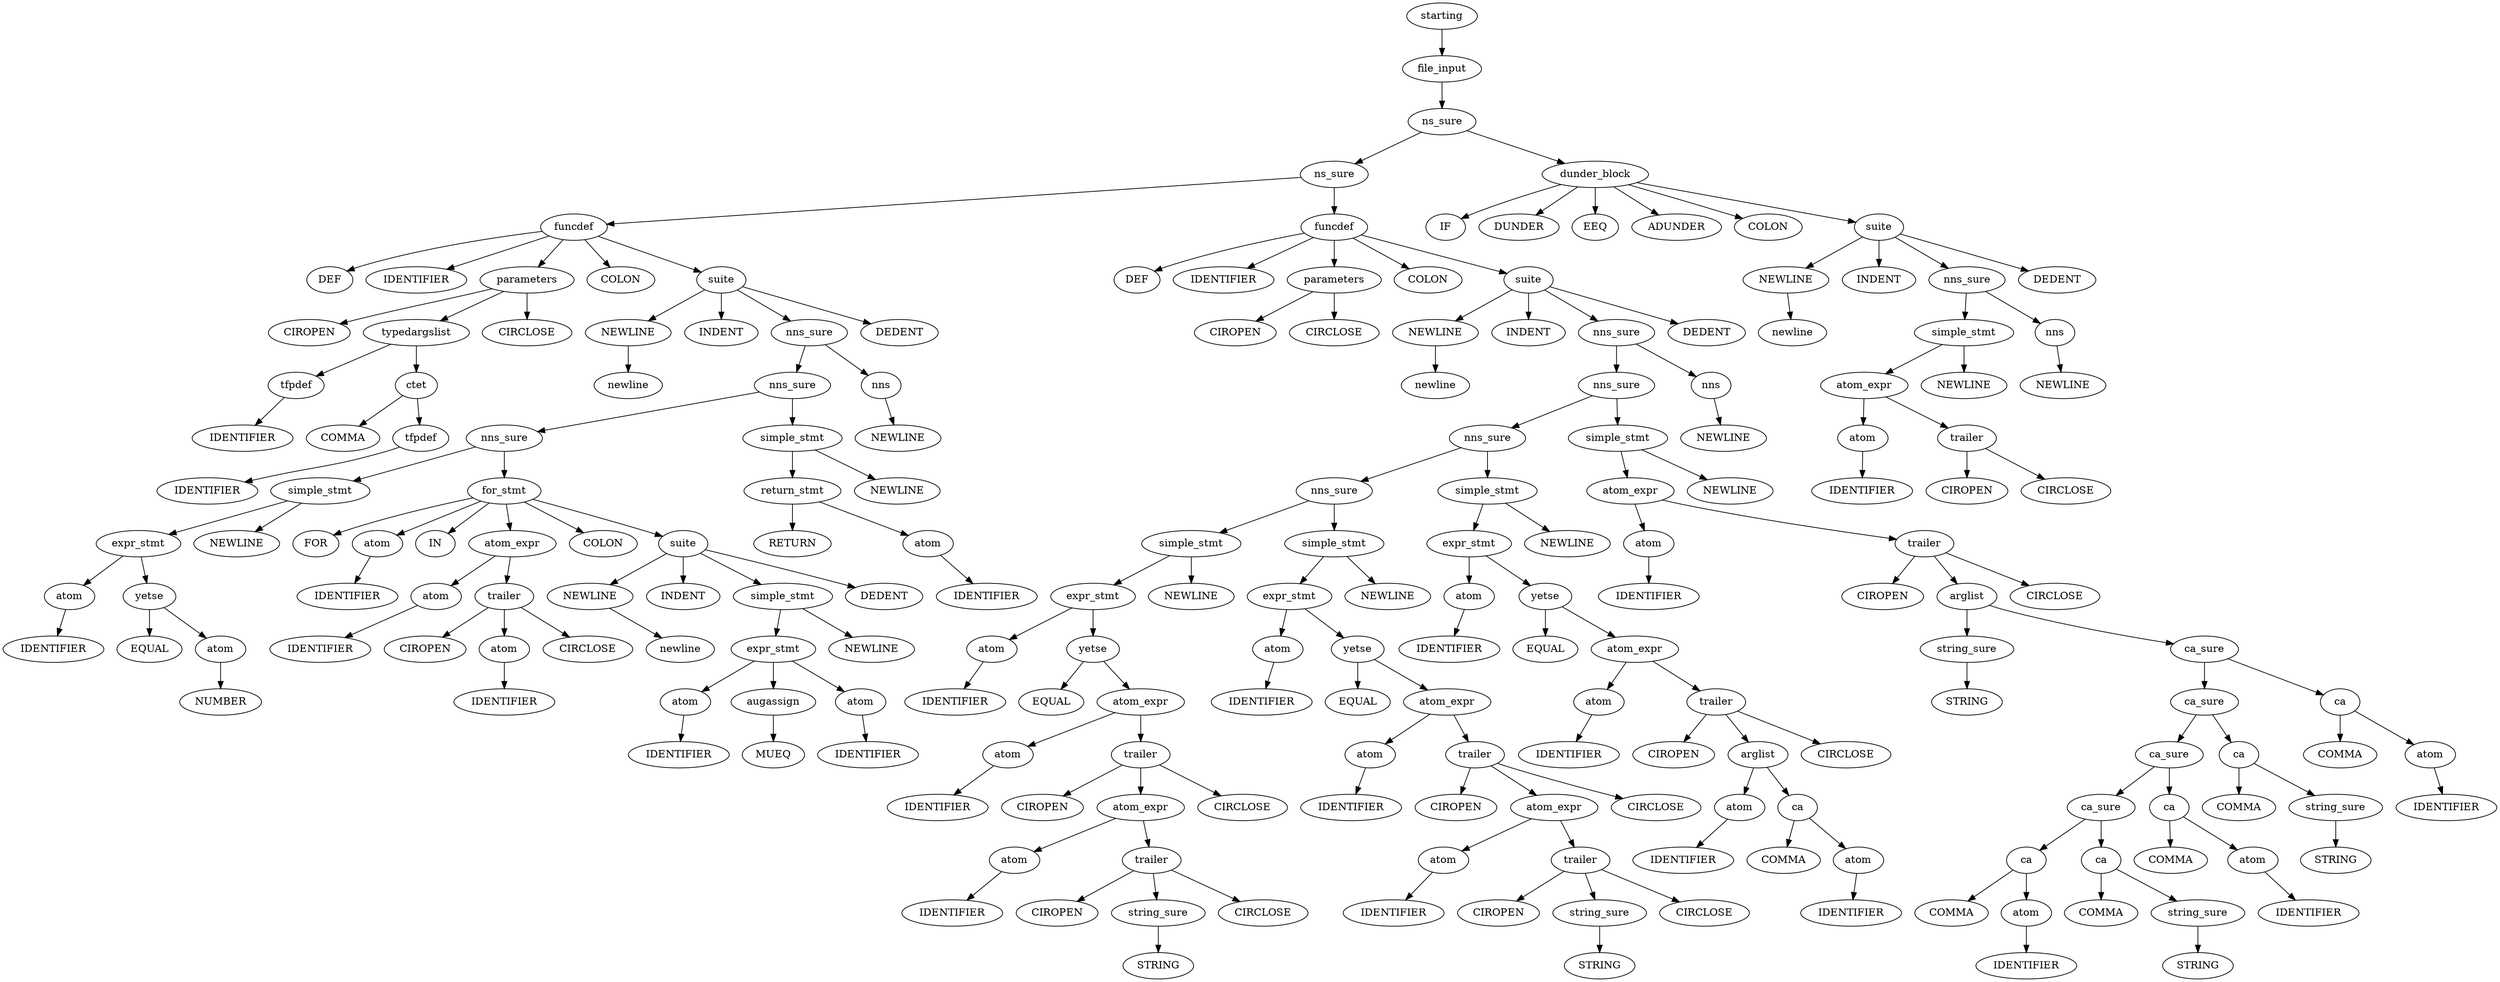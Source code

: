 digraph ASTVisual {
 ordering = out ;
10 [ label="tfpdef"]
20 [ label="IDENTIFIER"]
30 [ label="tfpdef"]
40 [ label="IDENTIFIER"]
50 [ label="ctet"]
60 [ label="COMMA"]
70 [ label="typedargslist"]
80 [ label="parameters"]
90 [ label="CIROPEN"]
100 [ label="CIRCLOSE"]
110 [ label="NEWLINE"]
120 [ label="newline"]
130 [ label="atom"]
140 [ label="IDENTIFIER"]
150 [ label="atom"]
160 [ label="NUMBER"]
170 [ label="yetse"]
180 [ label="EQUAL"]
190 [ label="expr_stmt"]
200 [ label="simple_stmt"]
210 [ label="NEWLINE"]
220 [ label="atom"]
230 [ label="IDENTIFIER"]
240 [ label="atom"]
250 [ label="IDENTIFIER"]
260 [ label="atom"]
270 [ label="IDENTIFIER"]
280 [ label="trailer"]
290 [ label="CIROPEN"]
300 [ label="CIRCLOSE"]
310 [ label="atom_expr"]
320 [ label="NEWLINE"]
330 [ label="newline"]
340 [ label="atom"]
350 [ label="IDENTIFIER"]
360 [ label="augassign"]
370 [ label="MUEQ"]
380 [ label="atom"]
390 [ label="IDENTIFIER"]
400 [ label="expr_stmt"]
410 [ label="simple_stmt"]
420 [ label="NEWLINE"]
430 [ label="suite"]
440 [ label="INDENT"]
450 [ label="DEDENT"]
460 [ label="for_stmt"]
470 [ label="FOR"]
480 [ label="IN"]
490 [ label="COLON"]
500 [ label="nns_sure"]
510 [ label="atom"]
520 [ label="IDENTIFIER"]
530 [ label="return_stmt"]
540 [ label="RETURN"]
550 [ label="simple_stmt"]
560 [ label="NEWLINE"]
570 [ label="nns_sure"]
580 [ label="nns"]
590 [ label="NEWLINE"]
600 [ label="nns_sure"]
610 [ label="suite"]
620 [ label="INDENT"]
630 [ label="DEDENT"]
640 [ label="funcdef"]
650 [ label="DEF"]
660 [ label="IDENTIFIER"]
670 [ label="COLON"]
680 [ label="parameters"]
690 [ label="CIROPEN"]
700 [ label="CIRCLOSE"]
710 [ label="NEWLINE"]
720 [ label="newline"]
730 [ label="atom"]
740 [ label="IDENTIFIER"]
750 [ label="atom"]
760 [ label="IDENTIFIER"]
770 [ label="atom"]
780 [ label="IDENTIFIER"]
790 [ label="string_sure"]
800 [ label="STRING"]
810 [ label="trailer"]
820 [ label="CIROPEN"]
830 [ label="CIRCLOSE"]
840 [ label="atom_expr"]
850 [ label="trailer"]
860 [ label="CIROPEN"]
870 [ label="CIRCLOSE"]
880 [ label="atom_expr"]
890 [ label="yetse"]
900 [ label="EQUAL"]
910 [ label="expr_stmt"]
920 [ label="simple_stmt"]
930 [ label="NEWLINE"]
940 [ label="atom"]
950 [ label="IDENTIFIER"]
960 [ label="atom"]
970 [ label="IDENTIFIER"]
980 [ label="atom"]
990 [ label="IDENTIFIER"]
1000 [ label="string_sure"]
1010 [ label="STRING"]
1020 [ label="trailer"]
1030 [ label="CIROPEN"]
1040 [ label="CIRCLOSE"]
1050 [ label="atom_expr"]
1060 [ label="trailer"]
1070 [ label="CIROPEN"]
1080 [ label="CIRCLOSE"]
1090 [ label="atom_expr"]
1100 [ label="yetse"]
1110 [ label="EQUAL"]
1120 [ label="expr_stmt"]
1130 [ label="simple_stmt"]
1140 [ label="NEWLINE"]
1150 [ label="nns_sure"]
1160 [ label="atom"]
1170 [ label="IDENTIFIER"]
1180 [ label="atom"]
1190 [ label="IDENTIFIER"]
1200 [ label="atom"]
1210 [ label="IDENTIFIER"]
1220 [ label="atom"]
1230 [ label="IDENTIFIER"]
1240 [ label="ca"]
1250 [ label="COMMA"]
1260 [ label="arglist"]
1270 [ label="trailer"]
1280 [ label="CIROPEN"]
1290 [ label="CIRCLOSE"]
1300 [ label="atom_expr"]
1310 [ label="yetse"]
1320 [ label="EQUAL"]
1330 [ label="expr_stmt"]
1340 [ label="simple_stmt"]
1350 [ label="NEWLINE"]
1360 [ label="nns_sure"]
1370 [ label="atom"]
1380 [ label="IDENTIFIER"]
1390 [ label="string_sure"]
1400 [ label="STRING"]
1410 [ label="atom"]
1420 [ label="IDENTIFIER"]
1430 [ label="ca"]
1440 [ label="COMMA"]
1450 [ label="string_sure"]
1460 [ label="STRING"]
1470 [ label="ca"]
1480 [ label="COMMA"]
1490 [ label="ca_sure"]
1500 [ label="atom"]
1510 [ label="IDENTIFIER"]
1520 [ label="ca"]
1530 [ label="COMMA"]
1540 [ label="ca_sure"]
1550 [ label="string_sure"]
1560 [ label="STRING"]
1570 [ label="ca"]
1580 [ label="COMMA"]
1590 [ label="ca_sure"]
1600 [ label="atom"]
1610 [ label="IDENTIFIER"]
1620 [ label="ca"]
1630 [ label="COMMA"]
1640 [ label="ca_sure"]
1650 [ label="arglist"]
1660 [ label="trailer"]
1670 [ label="CIROPEN"]
1680 [ label="CIRCLOSE"]
1690 [ label="atom_expr"]
1700 [ label="simple_stmt"]
1710 [ label="NEWLINE"]
1720 [ label="nns_sure"]
1730 [ label="nns"]
1740 [ label="NEWLINE"]
1750 [ label="nns_sure"]
1760 [ label="suite"]
1770 [ label="INDENT"]
1780 [ label="DEDENT"]
1790 [ label="funcdef"]
1800 [ label="DEF"]
1810 [ label="IDENTIFIER"]
1820 [ label="COLON"]
1830 [ label="ns_sure"]
1840 [ label="NEWLINE"]
1850 [ label="newline"]
1860 [ label="atom"]
1870 [ label="IDENTIFIER"]
1880 [ label="trailer"]
1890 [ label="CIROPEN"]
1900 [ label="CIRCLOSE"]
1910 [ label="atom_expr"]
1920 [ label="simple_stmt"]
1930 [ label="NEWLINE"]
1940 [ label="nns"]
1950 [ label="NEWLINE"]
1960 [ label="nns_sure"]
1970 [ label="suite"]
1980 [ label="INDENT"]
1990 [ label="DEDENT"]
2000 [ label="dunder_block"]
2010 [ label="IF"]
2020 [ label="DUNDER"]
2030 [ label="EEQ"]
2040 [ label="ADUNDER"]
2050 [ label="COLON"]
2060 [ label="ns_sure"]
2070 [ label="file_input"]
2080 [ label="starting"]
10 -> 20[ label=""]
30 -> 40[ label=""]
50 -> 60[ label=""]
50 -> 30[ label=""]
70 -> 10[ label=""]
70 -> 50[ label=""]
80 -> 90[ label=""]
80 -> 70[ label=""]
80 -> 100[ label=""]
110 -> 120[ label=""]
130 -> 140[ label=""]
150 -> 160[ label=""]
170 -> 180[ label=""]
170 -> 150[ label=""]
190 -> 130[ label=""]
190 -> 170[ label=""]
200 -> 190[ label=""]
200 -> 210[ label=""]
220 -> 230[ label=""]
240 -> 250[ label=""]
260 -> 270[ label=""]
280 -> 290[ label=""]
280 -> 260[ label=""]
280 -> 300[ label=""]
310 -> 240[ label=""]
310 -> 280[ label=""]
320 -> 330[ label=""]
340 -> 350[ label=""]
360 -> 370[ label=""]
380 -> 390[ label=""]
400 -> 340[ label=""]
400 -> 360[ label=""]
400 -> 380[ label=""]
410 -> 400[ label=""]
410 -> 420[ label=""]
430 -> 320[ label=""]
430 -> 440[ label=""]
430 -> 410[ label=""]
430 -> 450[ label=""]
460 -> 470[ label=""]
460 -> 220[ label=""]
460 -> 480[ label=""]
460 -> 310[ label=""]
460 -> 490[ label=""]
460 -> 430[ label=""]
500 -> 200[ label=""]
500 -> 460[ label=""]
510 -> 520[ label=""]
530 -> 540[ label=""]
530 -> 510[ label=""]
550 -> 530[ label=""]
550 -> 560[ label=""]
570 -> 500[ label=""]
570 -> 550[ label=""]
580 -> 590[ label=""]
600 -> 570[ label=""]
600 -> 580[ label=""]
610 -> 110[ label=""]
610 -> 620[ label=""]
610 -> 600[ label=""]
610 -> 630[ label=""]
640 -> 650[ label=""]
640 -> 660[ label=""]
640 -> 80[ label=""]
640 -> 670[ label=""]
640 -> 610[ label=""]
680 -> 690[ label=""]
680 -> 700[ label=""]
710 -> 720[ label=""]
730 -> 740[ label=""]
750 -> 760[ label=""]
770 -> 780[ label=""]
790 -> 800[ label=""]
810 -> 820[ label=""]
810 -> 790[ label=""]
810 -> 830[ label=""]
840 -> 770[ label=""]
840 -> 810[ label=""]
850 -> 860[ label=""]
850 -> 840[ label=""]
850 -> 870[ label=""]
880 -> 750[ label=""]
880 -> 850[ label=""]
890 -> 900[ label=""]
890 -> 880[ label=""]
910 -> 730[ label=""]
910 -> 890[ label=""]
920 -> 910[ label=""]
920 -> 930[ label=""]
940 -> 950[ label=""]
960 -> 970[ label=""]
980 -> 990[ label=""]
1000 -> 1010[ label=""]
1020 -> 1030[ label=""]
1020 -> 1000[ label=""]
1020 -> 1040[ label=""]
1050 -> 980[ label=""]
1050 -> 1020[ label=""]
1060 -> 1070[ label=""]
1060 -> 1050[ label=""]
1060 -> 1080[ label=""]
1090 -> 960[ label=""]
1090 -> 1060[ label=""]
1100 -> 1110[ label=""]
1100 -> 1090[ label=""]
1120 -> 940[ label=""]
1120 -> 1100[ label=""]
1130 -> 1120[ label=""]
1130 -> 1140[ label=""]
1150 -> 920[ label=""]
1150 -> 1130[ label=""]
1160 -> 1170[ label=""]
1180 -> 1190[ label=""]
1200 -> 1210[ label=""]
1220 -> 1230[ label=""]
1240 -> 1250[ label=""]
1240 -> 1220[ label=""]
1260 -> 1200[ label=""]
1260 -> 1240[ label=""]
1270 -> 1280[ label=""]
1270 -> 1260[ label=""]
1270 -> 1290[ label=""]
1300 -> 1180[ label=""]
1300 -> 1270[ label=""]
1310 -> 1320[ label=""]
1310 -> 1300[ label=""]
1330 -> 1160[ label=""]
1330 -> 1310[ label=""]
1340 -> 1330[ label=""]
1340 -> 1350[ label=""]
1360 -> 1150[ label=""]
1360 -> 1340[ label=""]
1370 -> 1380[ label=""]
1390 -> 1400[ label=""]
1410 -> 1420[ label=""]
1430 -> 1440[ label=""]
1430 -> 1410[ label=""]
1450 -> 1460[ label=""]
1470 -> 1480[ label=""]
1470 -> 1450[ label=""]
1490 -> 1430[ label=""]
1490 -> 1470[ label=""]
1500 -> 1510[ label=""]
1520 -> 1530[ label=""]
1520 -> 1500[ label=""]
1540 -> 1490[ label=""]
1540 -> 1520[ label=""]
1550 -> 1560[ label=""]
1570 -> 1580[ label=""]
1570 -> 1550[ label=""]
1590 -> 1540[ label=""]
1590 -> 1570[ label=""]
1600 -> 1610[ label=""]
1620 -> 1630[ label=""]
1620 -> 1600[ label=""]
1640 -> 1590[ label=""]
1640 -> 1620[ label=""]
1650 -> 1390[ label=""]
1650 -> 1640[ label=""]
1660 -> 1670[ label=""]
1660 -> 1650[ label=""]
1660 -> 1680[ label=""]
1690 -> 1370[ label=""]
1690 -> 1660[ label=""]
1700 -> 1690[ label=""]
1700 -> 1710[ label=""]
1720 -> 1360[ label=""]
1720 -> 1700[ label=""]
1730 -> 1740[ label=""]
1750 -> 1720[ label=""]
1750 -> 1730[ label=""]
1760 -> 710[ label=""]
1760 -> 1770[ label=""]
1760 -> 1750[ label=""]
1760 -> 1780[ label=""]
1790 -> 1800[ label=""]
1790 -> 1810[ label=""]
1790 -> 680[ label=""]
1790 -> 1820[ label=""]
1790 -> 1760[ label=""]
1830 -> 640[ label=""]
1830 -> 1790[ label=""]
1840 -> 1850[ label=""]
1860 -> 1870[ label=""]
1880 -> 1890[ label=""]
1880 -> 1900[ label=""]
1910 -> 1860[ label=""]
1910 -> 1880[ label=""]
1920 -> 1910[ label=""]
1920 -> 1930[ label=""]
1940 -> 1950[ label=""]
1960 -> 1920[ label=""]
1960 -> 1940[ label=""]
1970 -> 1840[ label=""]
1970 -> 1980[ label=""]
1970 -> 1960[ label=""]
1970 -> 1990[ label=""]
2000 -> 2010[ label=""]
2000 -> 2020[ label=""]
2000 -> 2030[ label=""]
2000 -> 2040[ label=""]
2000 -> 2050[ label=""]
2000 -> 1970[ label=""]
2060 -> 1830[ label=""]
2060 -> 2000[ label=""]
2070 -> 2060[ label=""]
2080 -> 2070[ label=""]
  }
